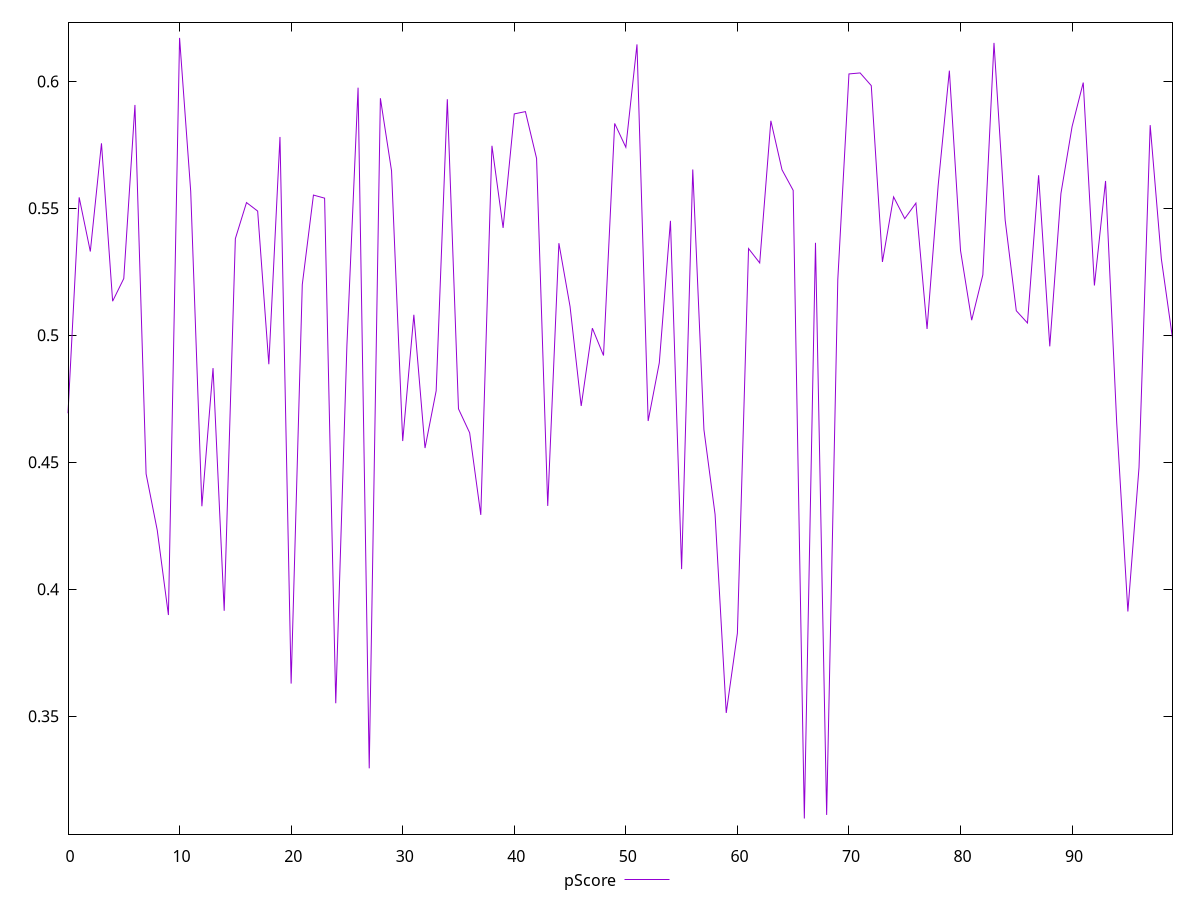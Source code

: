 reset

$pScore <<EOF
0 0.46929035107642997
1 0.5543217470699071
2 0.5329966797550101
3 0.5755986648692566
4 0.513420088969619
5 0.5223600176811132
6 0.5907098350231719
7 0.4454340872169213
8 0.42320835615310926
9 0.38982853608515233
10 0.6171214245288413
11 0.5566003577769453
12 0.4326572331787229
13 0.4870641847578828
14 0.39148402520310305
15 0.5380557061781124
16 0.5522745307593233
17 0.5489097972270992
18 0.48860249649134685
19 0.5781235574933108
20 0.36280795395557325
21 0.5199722149145838
22 0.55522347451889
23 0.5540088648066914
24 0.3550725305154845
25 0.49604365820560514
26 0.5975280164336241
27 0.3294581149421937
28 0.5933618165333678
29 0.5647613431355394
30 0.45834463198449227
31 0.5080764171177357
32 0.4555903985224464
33 0.47812024301711753
34 0.5929855860378748
35 0.47103364476036785
36 0.4615998076969259
37 0.42925501185705567
38 0.5746319394588169
39 0.5422895882620216
40 0.5871940861465975
41 0.5880960218160287
42 0.5696624724385069
43 0.4327945539516343
44 0.5362675901611751
45 0.5113404615062268
46 0.4721595194691121
47 0.502795462985603
48 0.4920345850805207
49 0.583436849406362
50 0.5740504184251178
51 0.6145654283269008
52 0.4662419498454413
53 0.48915855286472254
54 0.5450734853656236
55 0.40790816231449034
56 0.5653076336792192
57 0.4628593894893148
58 0.42943611846214863
59 0.351267584141783
60 0.382667970529988
61 0.5341502212161462
62 0.5285006892435657
63 0.5844747458889606
64 0.5651679036805859
65 0.5570848376015867
66 0.3096769650677284
67 0.5364290961436716
68 0.31109301810055207
69 0.5219486990955644
70 0.6029357430712313
71 0.60332584957413
72 0.5983244853746907
73 0.5288866354709902
74 0.5545098384347589
75 0.5459541792335506
76 0.5520540558328237
77 0.5024987811699144
78 0.5592170545903608
79 0.6042322770237593
80 0.5333925141287289
81 0.505941997114833
82 0.5237929824038349
83 0.6151551154582868
84 0.5454435053877462
85 0.509656135815993
86 0.5048365163727823
87 0.5630300040745388
88 0.495628775389206
89 0.5558412597884981
90 0.5822017005982124
91 0.5995300191346113
92 0.5196020005684442
93 0.5607829553129963
94 0.46550302819086997
95 0.3912068722260454
96 0.4480104982962428
97 0.5827695719407205
98 0.5301092860020571
99 0.4989065458004736
EOF

set key outside below
set xrange [0:99]
set yrange [0.30352807587850616:0.6232703137180636]
set trange [0.30352807587850616:0.6232703137180636]
set terminal svg size 640, 500 enhanced background rgb 'white'
set output "report_00013_2021-02-09T12-04-24.940Z/interactive/samples/pages+cached+noadtech+nomedia/pScore/values.svg"

plot $pScore title "pScore" with line

reset
